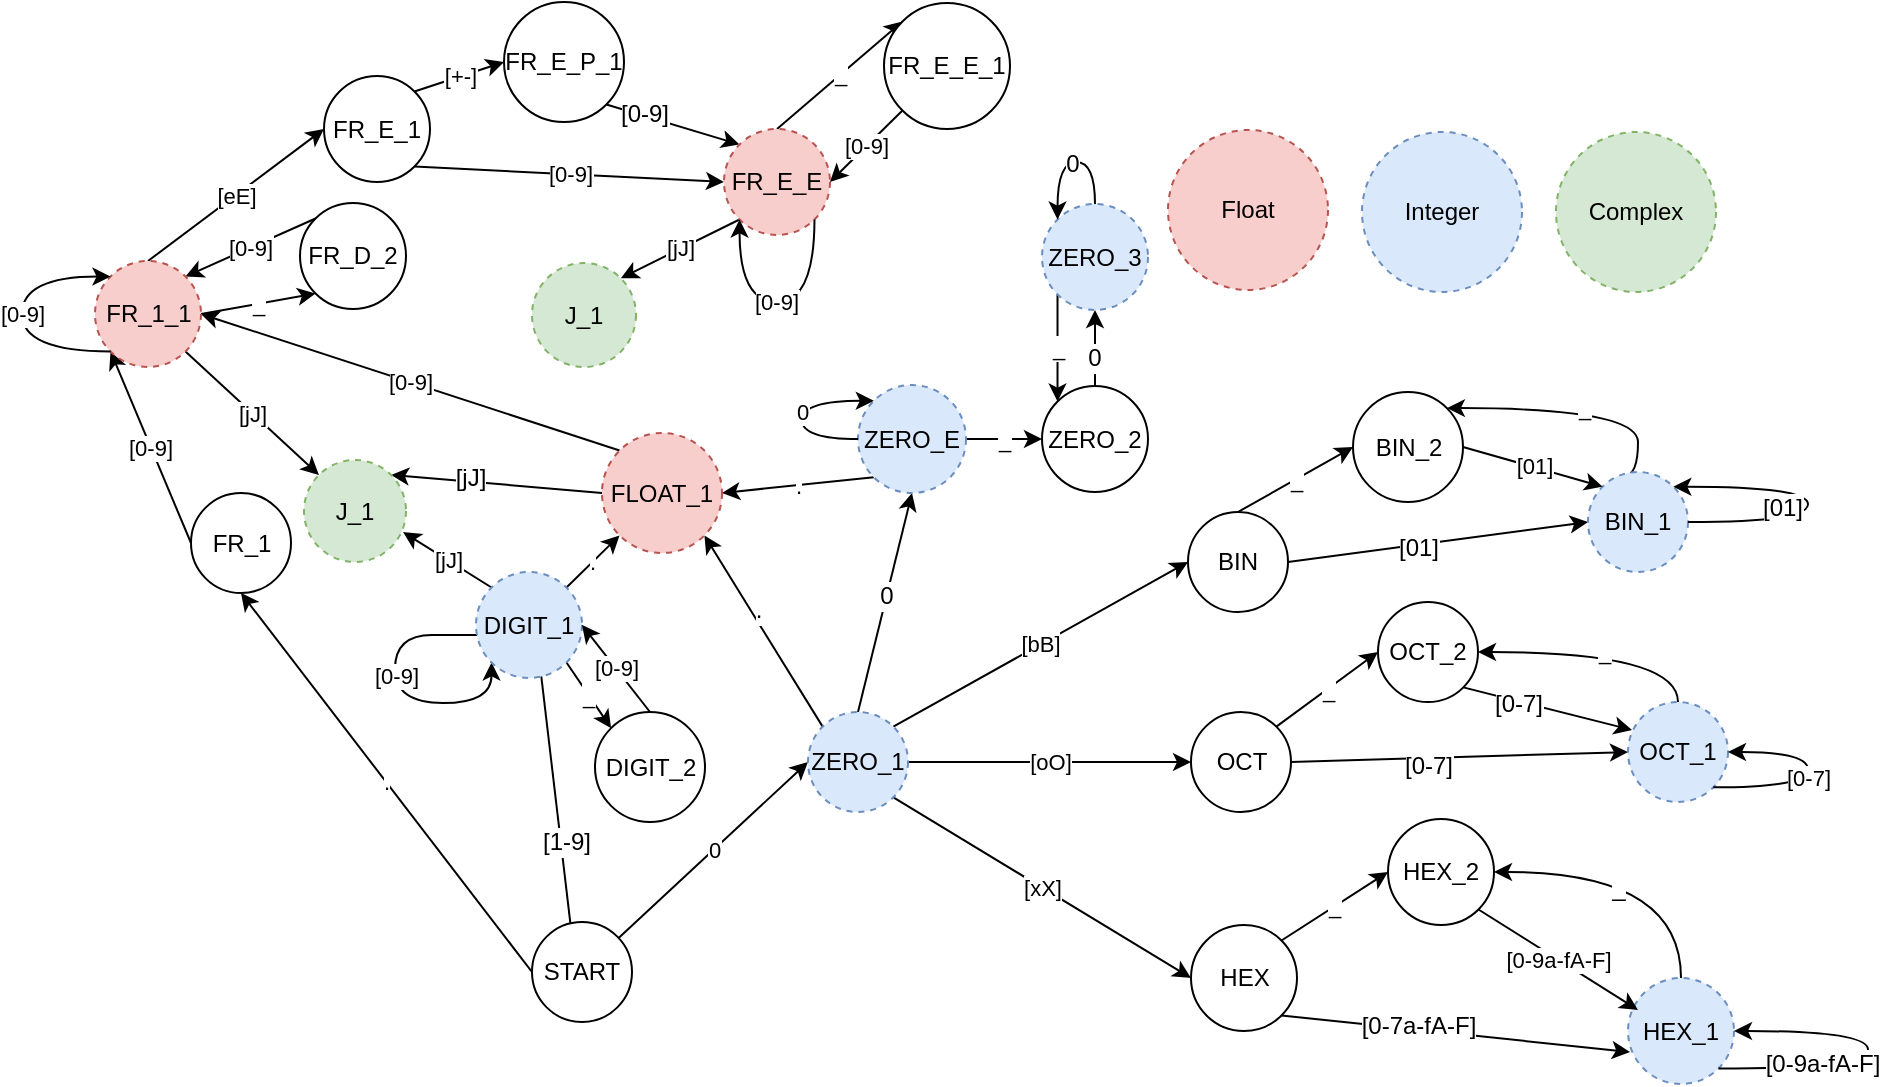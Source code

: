 <mxfile version="10.7.5" type="device"><diagram id="S23ofrYX_Y_S6Ac8rK5N" name="Page-1"><mxGraphModel dx="1581" dy="1645" grid="1" gridSize="10" guides="1" tooltips="1" connect="1" arrows="1" fold="1" page="1" pageScale="1" pageWidth="827" pageHeight="1169" math="0" shadow="0"><root><mxCell id="0"/><mxCell id="1" parent="0"/><mxCell id="qecA-5KRqYaTPC3w6RbQ-3" value="0" style="rounded=0;orthogonalLoop=1;jettySize=auto;html=1;entryX=0;entryY=0.5;entryDx=0;entryDy=0;" parent="1" source="qecA-5KRqYaTPC3w6RbQ-1" target="qecA-5KRqYaTPC3w6RbQ-2" edge="1"><mxGeometry relative="1" as="geometry"/></mxCell><mxCell id="qecA-5KRqYaTPC3w6RbQ-5" style="edgeStyle=none;rounded=0;orthogonalLoop=1;jettySize=auto;html=1;exitX=0.5;exitY=1;exitDx=0;exitDy=0;entryX=0.5;entryY=0;entryDx=0;entryDy=0;" parent="1" source="qecA-5KRqYaTPC3w6RbQ-1" target="qecA-5KRqYaTPC3w6RbQ-4" edge="1"><mxGeometry relative="1" as="geometry"/></mxCell><mxCell id="qecA-5KRqYaTPC3w6RbQ-6" value="[1-9]" style="text;html=1;resizable=0;points=[];align=center;verticalAlign=middle;labelBackgroundColor=#ffffff;" parent="qecA-5KRqYaTPC3w6RbQ-5" vertex="1" connectable="0"><mxGeometry x="-0.195" y="-2" relative="1" as="geometry"><mxPoint as="offset"/></mxGeometry></mxCell><mxCell id="qecA-5KRqYaTPC3w6RbQ-59" value="." style="edgeStyle=none;rounded=0;orthogonalLoop=1;jettySize=auto;html=1;exitX=0;exitY=0.5;exitDx=0;exitDy=0;entryX=0.5;entryY=1;entryDx=0;entryDy=0;" parent="1" source="qecA-5KRqYaTPC3w6RbQ-1" target="qecA-5KRqYaTPC3w6RbQ-58" edge="1"><mxGeometry relative="1" as="geometry"/></mxCell><mxCell id="qecA-5KRqYaTPC3w6RbQ-1" value="START&lt;br&gt;" style="ellipse;whiteSpace=wrap;html=1;aspect=fixed;" parent="1" vertex="1"><mxGeometry x="95" y="340" width="50" height="50" as="geometry"/></mxCell><mxCell id="qecA-5KRqYaTPC3w6RbQ-10" value="[bB]" style="edgeStyle=none;rounded=0;orthogonalLoop=1;jettySize=auto;html=1;exitX=1;exitY=0;exitDx=0;exitDy=0;entryX=0;entryY=0.5;entryDx=0;entryDy=0;" parent="1" source="qecA-5KRqYaTPC3w6RbQ-2" target="qecA-5KRqYaTPC3w6RbQ-7" edge="1"><mxGeometry relative="1" as="geometry"/></mxCell><mxCell id="qecA-5KRqYaTPC3w6RbQ-11" value="[oO]" style="edgeStyle=none;rounded=0;orthogonalLoop=1;jettySize=auto;html=1;entryX=0;entryY=0.5;entryDx=0;entryDy=0;" parent="1" source="qecA-5KRqYaTPC3w6RbQ-2" target="qecA-5KRqYaTPC3w6RbQ-8" edge="1"><mxGeometry relative="1" as="geometry"/></mxCell><mxCell id="qecA-5KRqYaTPC3w6RbQ-12" value="[xX]" style="edgeStyle=none;rounded=0;orthogonalLoop=1;jettySize=auto;html=1;exitX=1;exitY=1;exitDx=0;exitDy=0;entryX=0;entryY=0.5;entryDx=0;entryDy=0;" parent="1" source="qecA-5KRqYaTPC3w6RbQ-2" target="qecA-5KRqYaTPC3w6RbQ-9" edge="1"><mxGeometry relative="1" as="geometry"/></mxCell><mxCell id="qecA-5KRqYaTPC3w6RbQ-45" value="." style="rounded=0;orthogonalLoop=1;jettySize=auto;html=1;exitX=0;exitY=1;exitDx=0;exitDy=0;entryX=1;entryY=0.5;entryDx=0;entryDy=0;" parent="1" source="j65pqw6BVBMMIRz3MqVy-10" target="qecA-5KRqYaTPC3w6RbQ-44" edge="1"><mxGeometry relative="1" as="geometry"/></mxCell><mxCell id="j65pqw6BVBMMIRz3MqVy-11" style="rounded=0;orthogonalLoop=1;jettySize=auto;html=1;exitX=0.5;exitY=0;exitDx=0;exitDy=0;entryX=0.5;entryY=1;entryDx=0;entryDy=0;" edge="1" parent="1" source="qecA-5KRqYaTPC3w6RbQ-2" target="j65pqw6BVBMMIRz3MqVy-10"><mxGeometry relative="1" as="geometry"/></mxCell><mxCell id="j65pqw6BVBMMIRz3MqVy-13" value="0" style="text;html=1;resizable=0;points=[];align=center;verticalAlign=middle;labelBackgroundColor=#ffffff;" vertex="1" connectable="0" parent="j65pqw6BVBMMIRz3MqVy-11"><mxGeometry x="0.058" y="1" relative="1" as="geometry"><mxPoint as="offset"/></mxGeometry></mxCell><mxCell id="j65pqw6BVBMMIRz3MqVy-22" style="rounded=0;orthogonalLoop=1;jettySize=auto;html=1;exitX=0;exitY=0;exitDx=0;exitDy=0;entryX=1;entryY=1;entryDx=0;entryDy=0;" edge="1" parent="1" source="qecA-5KRqYaTPC3w6RbQ-2" target="qecA-5KRqYaTPC3w6RbQ-44"><mxGeometry relative="1" as="geometry"/></mxCell><mxCell id="j65pqw6BVBMMIRz3MqVy-23" value="." style="text;html=1;resizable=0;points=[];align=center;verticalAlign=middle;labelBackgroundColor=#ffffff;" vertex="1" connectable="0" parent="j65pqw6BVBMMIRz3MqVy-22"><mxGeometry x="0.193" y="-3" relative="1" as="geometry"><mxPoint as="offset"/></mxGeometry></mxCell><mxCell id="qecA-5KRqYaTPC3w6RbQ-2" value="ZERO_1&lt;br&gt;" style="ellipse;whiteSpace=wrap;html=1;aspect=fixed;dashed=1;fillColor=#dae8fc;strokeColor=#6c8ebf;" parent="1" vertex="1"><mxGeometry x="233" y="235" width="50" height="50" as="geometry"/></mxCell><mxCell id="qecA-5KRqYaTPC3w6RbQ-54" value="[0-9]" style="edgeStyle=orthogonalEdgeStyle;curved=1;rounded=0;orthogonalLoop=1;jettySize=auto;html=1;exitX=0;exitY=1;exitDx=0;exitDy=0;entryX=0;entryY=1;entryDx=0;entryDy=0;" parent="1" source="qecA-5KRqYaTPC3w6RbQ-4" target="qecA-5KRqYaTPC3w6RbQ-4" edge="1"><mxGeometry relative="1" as="geometry"><mxPoint x="26.5" y="275" as="targetPoint"/><Array as="points"><mxPoint x="63.5" y="196.5"/><mxPoint x="26.5" y="196.5"/><mxPoint x="26.5" y="230.5"/><mxPoint x="63.5" y="230.5"/></Array></mxGeometry></mxCell><mxCell id="qecA-5KRqYaTPC3w6RbQ-56" value="_" style="rounded=0;orthogonalLoop=1;jettySize=auto;html=1;exitX=1;exitY=1;exitDx=0;exitDy=0;entryX=0;entryY=0;entryDx=0;entryDy=0;" parent="1" source="qecA-5KRqYaTPC3w6RbQ-4" target="qecA-5KRqYaTPC3w6RbQ-55" edge="1"><mxGeometry relative="1" as="geometry"/></mxCell><mxCell id="qecA-5KRqYaTPC3w6RbQ-79" value="." style="rounded=0;orthogonalLoop=1;jettySize=auto;html=1;exitX=1;exitY=0;exitDx=0;exitDy=0;entryX=0;entryY=1;entryDx=0;entryDy=0;" parent="1" source="qecA-5KRqYaTPC3w6RbQ-4" target="qecA-5KRqYaTPC3w6RbQ-44" edge="1"><mxGeometry relative="1" as="geometry"/></mxCell><mxCell id="qecA-5KRqYaTPC3w6RbQ-83" value="[jJ]" style="edgeStyle=none;rounded=0;orthogonalLoop=1;jettySize=auto;html=1;exitX=0;exitY=0;exitDx=0;exitDy=0;entryX=0.971;entryY=0.706;entryDx=0;entryDy=0;entryPerimeter=0;" parent="1" source="qecA-5KRqYaTPC3w6RbQ-4" target="qecA-5KRqYaTPC3w6RbQ-82" edge="1"><mxGeometry relative="1" as="geometry"/></mxCell><mxCell id="qecA-5KRqYaTPC3w6RbQ-4" value="DIGIT_1" style="ellipse;whiteSpace=wrap;html=1;aspect=fixed;dashed=1;fillColor=#dae8fc;strokeColor=#6c8ebf;" parent="1" vertex="1"><mxGeometry x="67" y="165" width="53" height="53" as="geometry"/></mxCell><mxCell id="qecA-5KRqYaTPC3w6RbQ-16" value="_" style="edgeStyle=none;rounded=0;orthogonalLoop=1;jettySize=auto;html=1;exitX=0.5;exitY=0;exitDx=0;exitDy=0;entryX=0;entryY=0.5;entryDx=0;entryDy=0;" parent="1" source="qecA-5KRqYaTPC3w6RbQ-7" target="qecA-5KRqYaTPC3w6RbQ-15" edge="1"><mxGeometry relative="1" as="geometry"/></mxCell><mxCell id="qecA-5KRqYaTPC3w6RbQ-19" style="edgeStyle=none;rounded=0;orthogonalLoop=1;jettySize=auto;html=1;exitX=1;exitY=0.5;exitDx=0;exitDy=0;entryX=0;entryY=0.5;entryDx=0;entryDy=0;" parent="1" source="qecA-5KRqYaTPC3w6RbQ-7" target="qecA-5KRqYaTPC3w6RbQ-13" edge="1"><mxGeometry relative="1" as="geometry"/></mxCell><mxCell id="qecA-5KRqYaTPC3w6RbQ-20" value="[01]" style="text;html=1;resizable=0;points=[];align=center;verticalAlign=middle;labelBackgroundColor=#ffffff;" parent="qecA-5KRqYaTPC3w6RbQ-19" vertex="1" connectable="0"><mxGeometry x="-0.135" y="-1" relative="1" as="geometry"><mxPoint as="offset"/></mxGeometry></mxCell><mxCell id="qecA-5KRqYaTPC3w6RbQ-7" value="BIN&lt;br&gt;" style="ellipse;whiteSpace=wrap;html=1;aspect=fixed;" parent="1" vertex="1"><mxGeometry x="423" y="135" width="50" height="50" as="geometry"/></mxCell><mxCell id="qecA-5KRqYaTPC3w6RbQ-26" style="edgeStyle=none;rounded=0;orthogonalLoop=1;jettySize=auto;html=1;exitX=1;exitY=0.5;exitDx=0;exitDy=0;entryX=0;entryY=0.5;entryDx=0;entryDy=0;" parent="1" source="qecA-5KRqYaTPC3w6RbQ-8" target="qecA-5KRqYaTPC3w6RbQ-24" edge="1"><mxGeometry relative="1" as="geometry"/></mxCell><mxCell id="qecA-5KRqYaTPC3w6RbQ-27" value="[0-7]" style="text;html=1;resizable=0;points=[];align=center;verticalAlign=middle;labelBackgroundColor=#ffffff;" parent="qecA-5KRqYaTPC3w6RbQ-26" vertex="1" connectable="0"><mxGeometry x="-0.187" y="-4" relative="1" as="geometry"><mxPoint as="offset"/></mxGeometry></mxCell><mxCell id="qecA-5KRqYaTPC3w6RbQ-28" value="_" style="edgeStyle=none;rounded=0;orthogonalLoop=1;jettySize=auto;html=1;exitX=1;exitY=0;exitDx=0;exitDy=0;entryX=0;entryY=0.5;entryDx=0;entryDy=0;" parent="1" source="qecA-5KRqYaTPC3w6RbQ-8" target="qecA-5KRqYaTPC3w6RbQ-25" edge="1"><mxGeometry relative="1" as="geometry"/></mxCell><mxCell id="qecA-5KRqYaTPC3w6RbQ-8" value="OCT" style="ellipse;whiteSpace=wrap;html=1;aspect=fixed;" parent="1" vertex="1"><mxGeometry x="424.5" y="235" width="50" height="50" as="geometry"/></mxCell><mxCell id="qecA-5KRqYaTPC3w6RbQ-35" style="rounded=0;orthogonalLoop=1;jettySize=auto;html=1;exitX=1;exitY=1;exitDx=0;exitDy=0;entryX=0.019;entryY=0.698;entryDx=0;entryDy=0;entryPerimeter=0;" parent="1" source="qecA-5KRqYaTPC3w6RbQ-9" target="qecA-5KRqYaTPC3w6RbQ-33" edge="1"><mxGeometry relative="1" as="geometry"/></mxCell><mxCell id="qecA-5KRqYaTPC3w6RbQ-36" value="[0-7a-fA-F]" style="text;html=1;resizable=0;points=[];align=center;verticalAlign=middle;labelBackgroundColor=#ffffff;" parent="qecA-5KRqYaTPC3w6RbQ-35" vertex="1" connectable="0"><mxGeometry x="-0.221" y="2" relative="1" as="geometry"><mxPoint as="offset"/></mxGeometry></mxCell><mxCell id="qecA-5KRqYaTPC3w6RbQ-37" value="_" style="edgeStyle=none;rounded=0;orthogonalLoop=1;jettySize=auto;html=1;exitX=1;exitY=0;exitDx=0;exitDy=0;entryX=0;entryY=0.5;entryDx=0;entryDy=0;" parent="1" source="qecA-5KRqYaTPC3w6RbQ-9" target="qecA-5KRqYaTPC3w6RbQ-34" edge="1"><mxGeometry relative="1" as="geometry"/></mxCell><mxCell id="qecA-5KRqYaTPC3w6RbQ-9" value="HEX" style="ellipse;whiteSpace=wrap;html=1;aspect=fixed;" parent="1" vertex="1"><mxGeometry x="424.5" y="341.5" width="53" height="53" as="geometry"/></mxCell><mxCell id="qecA-5KRqYaTPC3w6RbQ-23" value="_" style="edgeStyle=orthogonalEdgeStyle;curved=1;rounded=0;orthogonalLoop=1;jettySize=auto;html=1;exitX=0.36;exitY=0.04;exitDx=0;exitDy=0;entryX=1;entryY=0;entryDx=0;entryDy=0;exitPerimeter=0;" parent="1" source="qecA-5KRqYaTPC3w6RbQ-13" target="qecA-5KRqYaTPC3w6RbQ-15" edge="1"><mxGeometry relative="1" as="geometry"><Array as="points"><mxPoint x="648" y="117"/><mxPoint x="648" y="83"/></Array></mxGeometry></mxCell><mxCell id="qecA-5KRqYaTPC3w6RbQ-13" value="BIN_1" style="ellipse;whiteSpace=wrap;html=1;aspect=fixed;strokeColor=#6c8ebf;dashed=1;fillColor=#dae8fc;" parent="1" vertex="1"><mxGeometry x="623" y="115" width="50" height="50" as="geometry"/></mxCell><mxCell id="qecA-5KRqYaTPC3w6RbQ-18" value="[01]" style="edgeStyle=none;rounded=0;orthogonalLoop=1;jettySize=auto;html=1;exitX=1;exitY=0.5;exitDx=0;exitDy=0;entryX=0;entryY=0;entryDx=0;entryDy=0;" parent="1" source="qecA-5KRqYaTPC3w6RbQ-15" target="qecA-5KRqYaTPC3w6RbQ-13" edge="1"><mxGeometry relative="1" as="geometry"/></mxCell><mxCell id="qecA-5KRqYaTPC3w6RbQ-15" value="BIN_2" style="ellipse;whiteSpace=wrap;html=1;aspect=fixed;" parent="1" vertex="1"><mxGeometry x="505.5" y="75" width="55" height="55" as="geometry"/></mxCell><mxCell id="qecA-5KRqYaTPC3w6RbQ-21" style="edgeStyle=orthogonalEdgeStyle;rounded=0;orthogonalLoop=1;jettySize=auto;html=1;exitX=1;exitY=0.5;exitDx=0;exitDy=0;entryX=1;entryY=0;entryDx=0;entryDy=0;curved=1;" parent="1" source="qecA-5KRqYaTPC3w6RbQ-13" target="qecA-5KRqYaTPC3w6RbQ-13" edge="1"><mxGeometry relative="1" as="geometry"><Array as="points"><mxPoint x="733" y="140"/><mxPoint x="733" y="122"/></Array></mxGeometry></mxCell><mxCell id="qecA-5KRqYaTPC3w6RbQ-22" value="[01]" style="text;html=1;resizable=0;points=[];align=center;verticalAlign=middle;labelBackgroundColor=#ffffff;" parent="qecA-5KRqYaTPC3w6RbQ-21" vertex="1" connectable="0"><mxGeometry x="-0.076" y="13" relative="1" as="geometry"><mxPoint as="offset"/></mxGeometry></mxCell><mxCell id="qecA-5KRqYaTPC3w6RbQ-32" value="_" style="edgeStyle=orthogonalEdgeStyle;curved=1;rounded=0;orthogonalLoop=1;jettySize=auto;html=1;exitX=0.5;exitY=0;exitDx=0;exitDy=0;" parent="1" source="qecA-5KRqYaTPC3w6RbQ-24" target="qecA-5KRqYaTPC3w6RbQ-25" edge="1"><mxGeometry relative="1" as="geometry"/></mxCell><mxCell id="qecA-5KRqYaTPC3w6RbQ-24" value="OCT_1" style="ellipse;whiteSpace=wrap;html=1;aspect=fixed;dashed=1;fillColor=#dae8fc;strokeColor=#6c8ebf;" parent="1" vertex="1"><mxGeometry x="643" y="230" width="50" height="50" as="geometry"/></mxCell><mxCell id="qecA-5KRqYaTPC3w6RbQ-29" style="edgeStyle=none;rounded=0;orthogonalLoop=1;jettySize=auto;html=1;exitX=1;exitY=1;exitDx=0;exitDy=0;entryX=0.04;entryY=0.28;entryDx=0;entryDy=0;entryPerimeter=0;" parent="1" source="qecA-5KRqYaTPC3w6RbQ-25" target="qecA-5KRqYaTPC3w6RbQ-24" edge="1"><mxGeometry relative="1" as="geometry"/></mxCell><mxCell id="qecA-5KRqYaTPC3w6RbQ-30" value="[0-7]" style="text;html=1;resizable=0;points=[];align=center;verticalAlign=middle;labelBackgroundColor=#ffffff;" parent="qecA-5KRqYaTPC3w6RbQ-29" vertex="1" connectable="0"><mxGeometry x="-0.35" y="-1" relative="1" as="geometry"><mxPoint as="offset"/></mxGeometry></mxCell><mxCell id="qecA-5KRqYaTPC3w6RbQ-25" value="OCT_2" style="ellipse;whiteSpace=wrap;html=1;aspect=fixed;" parent="1" vertex="1"><mxGeometry x="518" y="180" width="50" height="50" as="geometry"/></mxCell><mxCell id="qecA-5KRqYaTPC3w6RbQ-31" value="[0-7]" style="edgeStyle=orthogonalEdgeStyle;rounded=0;orthogonalLoop=1;jettySize=auto;html=1;exitX=1;exitY=1;exitDx=0;exitDy=0;entryX=1;entryY=0.5;entryDx=0;entryDy=0;curved=1;" parent="1" source="qecA-5KRqYaTPC3w6RbQ-24" target="qecA-5KRqYaTPC3w6RbQ-24" edge="1"><mxGeometry relative="1" as="geometry"><Array as="points"><mxPoint x="733" y="273"/><mxPoint x="733" y="255"/></Array></mxGeometry></mxCell><mxCell id="qecA-5KRqYaTPC3w6RbQ-42" style="edgeStyle=orthogonalEdgeStyle;curved=1;rounded=0;orthogonalLoop=1;jettySize=auto;html=1;exitX=0.5;exitY=0;exitDx=0;exitDy=0;entryX=1;entryY=0.5;entryDx=0;entryDy=0;" parent="1" source="qecA-5KRqYaTPC3w6RbQ-33" target="qecA-5KRqYaTPC3w6RbQ-34" edge="1"><mxGeometry relative="1" as="geometry"/></mxCell><mxCell id="qecA-5KRqYaTPC3w6RbQ-43" value="_" style="text;html=1;resizable=0;points=[];align=center;verticalAlign=middle;labelBackgroundColor=#ffffff;" parent="qecA-5KRqYaTPC3w6RbQ-42" vertex="1" connectable="0"><mxGeometry x="0.157" y="8" relative="1" as="geometry"><mxPoint as="offset"/></mxGeometry></mxCell><mxCell id="qecA-5KRqYaTPC3w6RbQ-33" value="HEX_1" style="ellipse;whiteSpace=wrap;html=1;aspect=fixed;dashed=1;fillColor=#dae8fc;strokeColor=#6c8ebf;" parent="1" vertex="1"><mxGeometry x="643" y="368" width="53" height="53" as="geometry"/></mxCell><mxCell id="qecA-5KRqYaTPC3w6RbQ-39" value="[0-9a-fA-F]" style="edgeStyle=none;rounded=0;orthogonalLoop=1;jettySize=auto;html=1;exitX=1;exitY=1;exitDx=0;exitDy=0;entryX=0.094;entryY=0.302;entryDx=0;entryDy=0;entryPerimeter=0;" parent="1" source="qecA-5KRqYaTPC3w6RbQ-34" target="qecA-5KRqYaTPC3w6RbQ-33" edge="1"><mxGeometry relative="1" as="geometry"/></mxCell><mxCell id="qecA-5KRqYaTPC3w6RbQ-34" value="HEX_2" style="ellipse;whiteSpace=wrap;html=1;aspect=fixed;" parent="1" vertex="1"><mxGeometry x="523" y="288.5" width="53" height="53" as="geometry"/></mxCell><mxCell id="qecA-5KRqYaTPC3w6RbQ-40" style="edgeStyle=orthogonalEdgeStyle;rounded=0;orthogonalLoop=1;jettySize=auto;html=1;exitX=1;exitY=1;exitDx=0;exitDy=0;entryX=1;entryY=0.5;entryDx=0;entryDy=0;curved=1;" parent="1" source="qecA-5KRqYaTPC3w6RbQ-33" target="qecA-5KRqYaTPC3w6RbQ-33" edge="1"><mxGeometry relative="1" as="geometry"><Array as="points"><mxPoint x="763" y="413"/><mxPoint x="763" y="395"/></Array></mxGeometry></mxCell><mxCell id="qecA-5KRqYaTPC3w6RbQ-41" value="[0-9a-fA-F]" style="text;html=1;resizable=0;points=[];align=center;verticalAlign=middle;labelBackgroundColor=#ffffff;" parent="qecA-5KRqYaTPC3w6RbQ-40" vertex="1" connectable="0"><mxGeometry x="-0.36" y="2" relative="1" as="geometry"><mxPoint as="offset"/></mxGeometry></mxCell><mxCell id="qecA-5KRqYaTPC3w6RbQ-80" value="[0-9]" style="edgeStyle=none;rounded=0;orthogonalLoop=1;jettySize=auto;html=1;exitX=0;exitY=0;exitDx=0;exitDy=0;entryX=1;entryY=0.5;entryDx=0;entryDy=0;" parent="1" source="qecA-5KRqYaTPC3w6RbQ-44" target="qecA-5KRqYaTPC3w6RbQ-63" edge="1"><mxGeometry relative="1" as="geometry"/></mxCell><mxCell id="qecA-5KRqYaTPC3w6RbQ-84" style="edgeStyle=none;rounded=0;orthogonalLoop=1;jettySize=auto;html=1;exitX=0;exitY=0.5;exitDx=0;exitDy=0;entryX=1;entryY=0;entryDx=0;entryDy=0;" parent="1" source="qecA-5KRqYaTPC3w6RbQ-44" target="qecA-5KRqYaTPC3w6RbQ-82" edge="1"><mxGeometry relative="1" as="geometry"/></mxCell><mxCell id="qecA-5KRqYaTPC3w6RbQ-85" value="[jJ]" style="text;html=1;resizable=0;points=[];align=center;verticalAlign=middle;labelBackgroundColor=#ffffff;" parent="qecA-5KRqYaTPC3w6RbQ-84" vertex="1" connectable="0"><mxGeometry x="0.26" y="-2" relative="1" as="geometry"><mxPoint as="offset"/></mxGeometry></mxCell><mxCell id="qecA-5KRqYaTPC3w6RbQ-44" value="FLOAT_1" style="ellipse;whiteSpace=wrap;html=1;aspect=fixed;strokeColor=#b85450;dashed=1;fillColor=#f8cecc;" parent="1" vertex="1"><mxGeometry x="130" y="95.5" width="60" height="60" as="geometry"/></mxCell><mxCell id="qecA-5KRqYaTPC3w6RbQ-57" value="[0-9]" style="edgeStyle=none;rounded=0;orthogonalLoop=1;jettySize=auto;html=1;exitX=0.5;exitY=0;exitDx=0;exitDy=0;entryX=1;entryY=0.5;entryDx=0;entryDy=0;" parent="1" source="qecA-5KRqYaTPC3w6RbQ-55" target="qecA-5KRqYaTPC3w6RbQ-4" edge="1"><mxGeometry relative="1" as="geometry"/></mxCell><mxCell id="qecA-5KRqYaTPC3w6RbQ-55" value="DIGIT_2" style="ellipse;whiteSpace=wrap;html=1;aspect=fixed;strokeColor=#000000;" parent="1" vertex="1"><mxGeometry x="126.5" y="235" width="55" height="55" as="geometry"/></mxCell><mxCell id="qecA-5KRqYaTPC3w6RbQ-64" value="[0-9]" style="edgeStyle=none;rounded=0;orthogonalLoop=1;jettySize=auto;html=1;exitX=0;exitY=0.5;exitDx=0;exitDy=0;entryX=0;entryY=1;entryDx=0;entryDy=0;" parent="1" source="qecA-5KRqYaTPC3w6RbQ-58" target="qecA-5KRqYaTPC3w6RbQ-63" edge="1"><mxGeometry relative="1" as="geometry"/></mxCell><mxCell id="qecA-5KRqYaTPC3w6RbQ-58" value="FR_1&lt;br&gt;" style="ellipse;whiteSpace=wrap;html=1;aspect=fixed;" parent="1" vertex="1"><mxGeometry x="-75.5" y="125.5" width="50" height="50" as="geometry"/></mxCell><mxCell id="qecA-5KRqYaTPC3w6RbQ-65" value="[0-9]" style="edgeStyle=none;rounded=0;orthogonalLoop=1;jettySize=auto;html=1;exitX=0;exitY=0;exitDx=0;exitDy=0;entryX=1;entryY=0;entryDx=0;entryDy=0;" parent="1" source="qecA-5KRqYaTPC3w6RbQ-61" target="qecA-5KRqYaTPC3w6RbQ-63" edge="1"><mxGeometry relative="1" as="geometry"><mxPoint x="-65.5" y="-19.5" as="targetPoint"/></mxGeometry></mxCell><mxCell id="qecA-5KRqYaTPC3w6RbQ-61" value="FR_D_2" style="ellipse;whiteSpace=wrap;html=1;aspect=fixed;strokeColor=#000000;" parent="1" vertex="1"><mxGeometry x="-21" y="-19.5" width="53" height="53" as="geometry"/></mxCell><mxCell id="qecA-5KRqYaTPC3w6RbQ-67" value="[eE]" style="edgeStyle=none;rounded=0;orthogonalLoop=1;jettySize=auto;html=1;exitX=0.5;exitY=0;exitDx=0;exitDy=0;entryX=0;entryY=0.5;entryDx=0;entryDy=0;" parent="1" source="qecA-5KRqYaTPC3w6RbQ-63" target="qecA-5KRqYaTPC3w6RbQ-66" edge="1"><mxGeometry relative="1" as="geometry"><mxPoint x="-73.5" y="-38.5" as="sourcePoint"/></mxGeometry></mxCell><mxCell id="qecA-5KRqYaTPC3w6RbQ-78" value="_" style="rounded=0;orthogonalLoop=1;jettySize=auto;html=1;exitX=1;exitY=0.5;exitDx=0;exitDy=0;entryX=0;entryY=1;entryDx=0;entryDy=0;" parent="1" source="qecA-5KRqYaTPC3w6RbQ-63" target="qecA-5KRqYaTPC3w6RbQ-61" edge="1"><mxGeometry relative="1" as="geometry"><mxPoint x="-73.5" y="-0.5" as="sourcePoint"/></mxGeometry></mxCell><mxCell id="qecA-5KRqYaTPC3w6RbQ-86" value="[jJ]" style="edgeStyle=none;rounded=0;orthogonalLoop=1;jettySize=auto;html=1;exitX=1;exitY=1;exitDx=0;exitDy=0;entryX=0;entryY=0;entryDx=0;entryDy=0;" parent="1" source="qecA-5KRqYaTPC3w6RbQ-63" target="qecA-5KRqYaTPC3w6RbQ-82" edge="1"><mxGeometry relative="1" as="geometry"/></mxCell><mxCell id="qecA-5KRqYaTPC3w6RbQ-63" value="FR_1_1" style="ellipse;whiteSpace=wrap;html=1;aspect=fixed;strokeColor=#b85450;dashed=1;fillColor=#f8cecc;" parent="1" vertex="1"><mxGeometry x="-123.5" y="9.5" width="53" height="53" as="geometry"/></mxCell><mxCell id="qecA-5KRqYaTPC3w6RbQ-69" value="[+-]" style="edgeStyle=none;rounded=0;orthogonalLoop=1;jettySize=auto;html=1;exitX=1;exitY=0;exitDx=0;exitDy=0;entryX=0;entryY=0.5;entryDx=0;entryDy=0;" parent="1" source="qecA-5KRqYaTPC3w6RbQ-66" target="qecA-5KRqYaTPC3w6RbQ-68" edge="1"><mxGeometry relative="1" as="geometry"/></mxCell><mxCell id="qecA-5KRqYaTPC3w6RbQ-71" value="[0-9]" style="edgeStyle=none;rounded=0;orthogonalLoop=1;jettySize=auto;html=1;exitX=1;exitY=1;exitDx=0;exitDy=0;entryX=0;entryY=0.5;entryDx=0;entryDy=0;" parent="1" source="qecA-5KRqYaTPC3w6RbQ-66" target="qecA-5KRqYaTPC3w6RbQ-70" edge="1"><mxGeometry relative="1" as="geometry"/></mxCell><mxCell id="qecA-5KRqYaTPC3w6RbQ-66" value="FR_E_1" style="ellipse;whiteSpace=wrap;html=1;aspect=fixed;strokeColor=#000000;" parent="1" vertex="1"><mxGeometry x="-9" y="-83" width="53" height="53" as="geometry"/></mxCell><mxCell id="qecA-5KRqYaTPC3w6RbQ-73" style="edgeStyle=none;rounded=0;orthogonalLoop=1;jettySize=auto;html=1;exitX=1;exitY=1;exitDx=0;exitDy=0;entryX=0;entryY=0;entryDx=0;entryDy=0;" parent="1" source="qecA-5KRqYaTPC3w6RbQ-68" target="qecA-5KRqYaTPC3w6RbQ-70" edge="1"><mxGeometry relative="1" as="geometry"/></mxCell><mxCell id="qecA-5KRqYaTPC3w6RbQ-74" value="[0-9]" style="text;html=1;resizable=0;points=[];align=center;verticalAlign=middle;labelBackgroundColor=#ffffff;" parent="qecA-5KRqYaTPC3w6RbQ-73" vertex="1" connectable="0"><mxGeometry x="-0.438" y="1" relative="1" as="geometry"><mxPoint as="offset"/></mxGeometry></mxCell><mxCell id="qecA-5KRqYaTPC3w6RbQ-68" value="FR_E_P_1" style="ellipse;whiteSpace=wrap;html=1;aspect=fixed;strokeColor=#000000;" parent="1" vertex="1"><mxGeometry x="81" y="-120" width="60" height="60" as="geometry"/></mxCell><mxCell id="qecA-5KRqYaTPC3w6RbQ-75" value="_" style="edgeStyle=none;rounded=0;orthogonalLoop=1;jettySize=auto;html=1;exitX=0.5;exitY=0;exitDx=0;exitDy=0;entryX=0;entryY=0;entryDx=0;entryDy=0;" parent="1" source="qecA-5KRqYaTPC3w6RbQ-70" target="qecA-5KRqYaTPC3w6RbQ-72" edge="1"><mxGeometry relative="1" as="geometry"/></mxCell><mxCell id="qecA-5KRqYaTPC3w6RbQ-88" value="[jJ]" style="edgeStyle=none;rounded=0;orthogonalLoop=1;jettySize=auto;html=1;exitX=0;exitY=1;exitDx=0;exitDy=0;entryX=1;entryY=0;entryDx=0;entryDy=0;" parent="1" source="qecA-5KRqYaTPC3w6RbQ-70" target="qecA-5KRqYaTPC3w6RbQ-87" edge="1"><mxGeometry relative="1" as="geometry"/></mxCell><mxCell id="qecA-5KRqYaTPC3w6RbQ-70" value="FR_E_E" style="ellipse;whiteSpace=wrap;html=1;aspect=fixed;strokeColor=#b85450;dashed=1;fillColor=#f8cecc;" parent="1" vertex="1"><mxGeometry x="191" y="-56.5" width="53" height="53" as="geometry"/></mxCell><mxCell id="qecA-5KRqYaTPC3w6RbQ-76" value="[0-9]" style="edgeStyle=none;rounded=0;orthogonalLoop=1;jettySize=auto;html=1;exitX=0;exitY=1;exitDx=0;exitDy=0;entryX=1;entryY=0.5;entryDx=0;entryDy=0;" parent="1" source="qecA-5KRqYaTPC3w6RbQ-72" target="qecA-5KRqYaTPC3w6RbQ-70" edge="1"><mxGeometry relative="1" as="geometry"/></mxCell><mxCell id="qecA-5KRqYaTPC3w6RbQ-72" value="FR_E_E_1" style="ellipse;whiteSpace=wrap;html=1;aspect=fixed;strokeColor=#000000;" parent="1" vertex="1"><mxGeometry x="271" y="-119.5" width="63" height="63" as="geometry"/></mxCell><mxCell id="qecA-5KRqYaTPC3w6RbQ-77" value="[0-9]" style="edgeStyle=orthogonalEdgeStyle;rounded=0;orthogonalLoop=1;jettySize=auto;html=1;exitX=1;exitY=1;exitDx=0;exitDy=0;entryX=0;entryY=1;entryDx=0;entryDy=0;curved=1;" parent="1" source="qecA-5KRqYaTPC3w6RbQ-70" target="qecA-5KRqYaTPC3w6RbQ-70" edge="1"><mxGeometry relative="1" as="geometry"><Array as="points"><mxPoint x="236" y="30"/><mxPoint x="199" y="30"/></Array></mxGeometry></mxCell><mxCell id="qecA-5KRqYaTPC3w6RbQ-82" value="J_1" style="ellipse;whiteSpace=wrap;html=1;aspect=fixed;dashed=1;strokeColor=#82b366;fillColor=#d5e8d4;" parent="1" vertex="1"><mxGeometry x="-19" y="109" width="51" height="51" as="geometry"/></mxCell><mxCell id="qecA-5KRqYaTPC3w6RbQ-87" value="J_1" style="ellipse;whiteSpace=wrap;html=1;aspect=fixed;dashed=1;strokeColor=#82b366;fillColor=#d5e8d4;" parent="1" vertex="1"><mxGeometry x="95" y="10.5" width="52" height="52" as="geometry"/></mxCell><mxCell id="qecA-5KRqYaTPC3w6RbQ-89" value="Float" style="ellipse;whiteSpace=wrap;html=1;aspect=fixed;dashed=1;strokeColor=#b85450;fillColor=#f8cecc;" parent="1" vertex="1"><mxGeometry x="413" y="-56" width="80" height="80" as="geometry"/></mxCell><mxCell id="qecA-5KRqYaTPC3w6RbQ-90" value="Integer&lt;br&gt;" style="ellipse;whiteSpace=wrap;html=1;aspect=fixed;dashed=1;strokeColor=#6c8ebf;fillColor=#dae8fc;" parent="1" vertex="1"><mxGeometry x="510" y="-55" width="80" height="80" as="geometry"/></mxCell><mxCell id="qecA-5KRqYaTPC3w6RbQ-91" value="Complex" style="ellipse;whiteSpace=wrap;html=1;aspect=fixed;dashed=1;strokeColor=#82b366;fillColor=#d5e8d4;" parent="1" vertex="1"><mxGeometry x="607" y="-55" width="80" height="80" as="geometry"/></mxCell><mxCell id="j65pqw6BVBMMIRz3MqVy-9" value="[0-9]" style="edgeStyle=orthogonalEdgeStyle;rounded=0;orthogonalLoop=1;jettySize=auto;html=1;exitX=0;exitY=1;exitDx=0;exitDy=0;entryX=0;entryY=0;entryDx=0;entryDy=0;curved=1;" edge="1" parent="1" source="qecA-5KRqYaTPC3w6RbQ-63" target="qecA-5KRqYaTPC3w6RbQ-63"><mxGeometry relative="1" as="geometry"><Array as="points"><mxPoint x="-160" y="55"/><mxPoint x="-160" y="17"/></Array></mxGeometry></mxCell><mxCell id="j65pqw6BVBMMIRz3MqVy-14" value="_" style="edgeStyle=none;rounded=0;orthogonalLoop=1;jettySize=auto;html=1;exitX=1;exitY=0.5;exitDx=0;exitDy=0;entryX=0;entryY=0.5;entryDx=0;entryDy=0;" edge="1" parent="1" source="j65pqw6BVBMMIRz3MqVy-10" target="j65pqw6BVBMMIRz3MqVy-12"><mxGeometry relative="1" as="geometry"/></mxCell><mxCell id="j65pqw6BVBMMIRz3MqVy-10" value="ZERO_E" style="ellipse;whiteSpace=wrap;html=1;aspect=fixed;dashed=1;fillColor=#dae8fc;strokeColor=#6c8ebf;" vertex="1" parent="1"><mxGeometry x="258" y="71.5" width="54" height="54" as="geometry"/></mxCell><mxCell id="j65pqw6BVBMMIRz3MqVy-16" style="edgeStyle=orthogonalEdgeStyle;curved=1;rounded=0;orthogonalLoop=1;jettySize=auto;html=1;exitX=0.5;exitY=0;exitDx=0;exitDy=0;entryX=0.5;entryY=1;entryDx=0;entryDy=0;" edge="1" parent="1" source="j65pqw6BVBMMIRz3MqVy-12" target="j65pqw6BVBMMIRz3MqVy-18"><mxGeometry relative="1" as="geometry"/></mxCell><mxCell id="j65pqw6BVBMMIRz3MqVy-17" value="0" style="text;html=1;resizable=0;points=[];align=center;verticalAlign=middle;labelBackgroundColor=#ffffff;" vertex="1" connectable="0" parent="j65pqw6BVBMMIRz3MqVy-16"><mxGeometry x="-0.227" y="1" relative="1" as="geometry"><mxPoint as="offset"/></mxGeometry></mxCell><mxCell id="j65pqw6BVBMMIRz3MqVy-12" value="ZERO_2" style="ellipse;whiteSpace=wrap;html=1;aspect=fixed;" vertex="1" parent="1"><mxGeometry x="350" y="72" width="53" height="53" as="geometry"/></mxCell><mxCell id="j65pqw6BVBMMIRz3MqVy-15" value="0" style="edgeStyle=orthogonalEdgeStyle;rounded=0;orthogonalLoop=1;jettySize=auto;html=1;exitX=0;exitY=0.5;exitDx=0;exitDy=0;entryX=0;entryY=0;entryDx=0;entryDy=0;curved=1;" edge="1" parent="1" source="j65pqw6BVBMMIRz3MqVy-10" target="j65pqw6BVBMMIRz3MqVy-10"><mxGeometry relative="1" as="geometry"><Array as="points"><mxPoint x="230" y="99"/><mxPoint x="230" y="79"/></Array></mxGeometry></mxCell><mxCell id="j65pqw6BVBMMIRz3MqVy-19" value="_" style="edgeStyle=none;rounded=0;orthogonalLoop=1;jettySize=auto;html=1;exitX=0;exitY=1;exitDx=0;exitDy=0;entryX=0;entryY=0;entryDx=0;entryDy=0;" edge="1" parent="1" source="j65pqw6BVBMMIRz3MqVy-18" target="j65pqw6BVBMMIRz3MqVy-12"><mxGeometry relative="1" as="geometry"/></mxCell><mxCell id="j65pqw6BVBMMIRz3MqVy-18" value="ZERO_3" style="ellipse;whiteSpace=wrap;html=1;aspect=fixed;dashed=1;fillColor=#dae8fc;strokeColor=#6c8ebf;" vertex="1" parent="1"><mxGeometry x="350" y="-19" width="53" height="53" as="geometry"/></mxCell><mxCell id="j65pqw6BVBMMIRz3MqVy-20" style="edgeStyle=orthogonalEdgeStyle;rounded=0;orthogonalLoop=1;jettySize=auto;html=1;exitX=0.5;exitY=0;exitDx=0;exitDy=0;entryX=0;entryY=0;entryDx=0;entryDy=0;curved=1;" edge="1" parent="1" source="j65pqw6BVBMMIRz3MqVy-18" target="j65pqw6BVBMMIRz3MqVy-18"><mxGeometry relative="1" as="geometry"><Array as="points"><mxPoint x="377" y="-40"/><mxPoint x="358" y="-40"/></Array></mxGeometry></mxCell><mxCell id="j65pqw6BVBMMIRz3MqVy-21" value="0" style="text;html=1;resizable=0;points=[];align=center;verticalAlign=middle;labelBackgroundColor=#ffffff;" vertex="1" connectable="0" parent="j65pqw6BVBMMIRz3MqVy-20"><mxGeometry x="-0.043" y="1" relative="1" as="geometry"><mxPoint as="offset"/></mxGeometry></mxCell></root></mxGraphModel></diagram></mxfile>